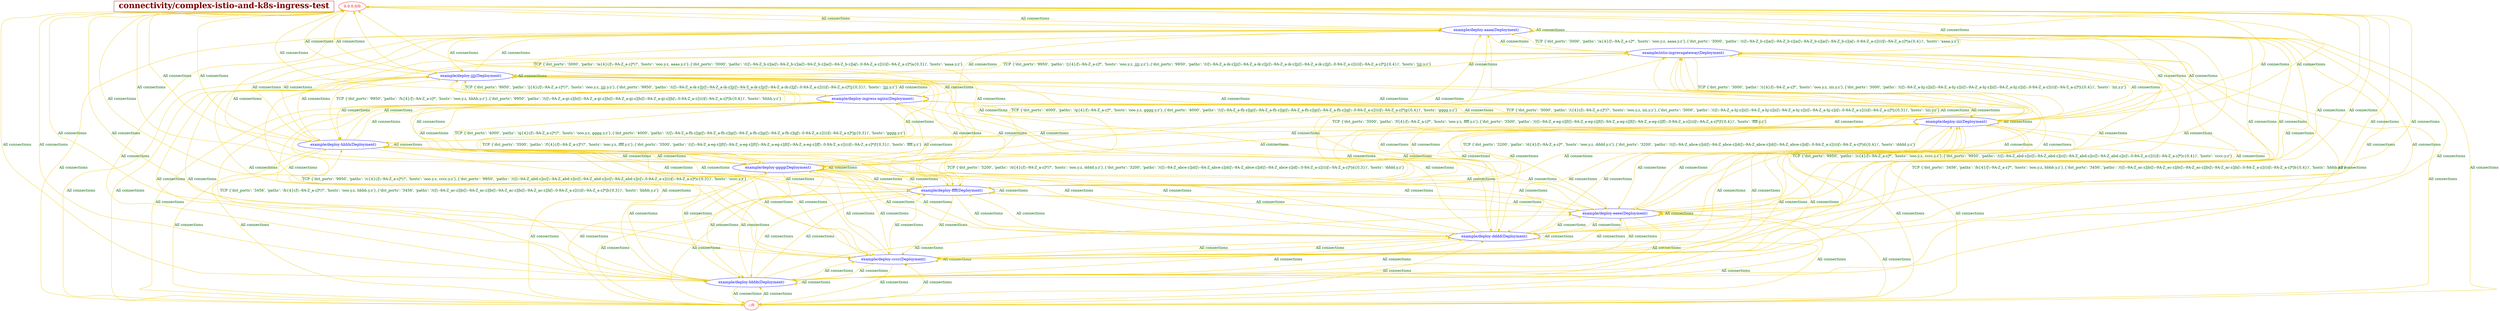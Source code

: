 // The Connectivity Graph of complex-istio-and-k8s-ingress-test
digraph {
	HEADER [shape="box" label=< <B>connectivity/complex-istio-and-k8s-ingress-test</B> > fontsize=30 color=webmaroon fontcolor=webmaroon];
	"0.0.0.0/0" [label="0.0.0.0/0" color="red2" fontcolor="red2"]
	"::/0" [label="::/0" color="red2" fontcolor="red2"]
	"example/deploy-aaaa(Deployment)" [label="example/deploy-aaaa(Deployment)" color="blue" fontcolor="blue"]
	"example/deploy-bbbb(Deployment)" [label="example/deploy-bbbb(Deployment)" color="blue" fontcolor="blue"]
	"example/deploy-cccc(Deployment)" [label="example/deploy-cccc(Deployment)" color="blue" fontcolor="blue"]
	"example/deploy-dddd(Deployment)" [label="example/deploy-dddd(Deployment)" color="blue" fontcolor="blue"]
	"example/deploy-eeee(Deployment)" [label="example/deploy-eeee(Deployment)" color="blue" fontcolor="blue"]
	"example/deploy-ffff(Deployment)" [label="example/deploy-ffff(Deployment)" color="blue" fontcolor="blue"]
	"example/deploy-gggg(Deployment)" [label="example/deploy-gggg(Deployment)" color="blue" fontcolor="blue"]
	"example/deploy-hhhh(Deployment)" [label="example/deploy-hhhh(Deployment)" color="blue" fontcolor="blue"]
	"example/deploy-iiii(Deployment)" [label="example/deploy-iiii(Deployment)" color="blue" fontcolor="blue"]
	"example/deploy-ingress-nginx(Deployment)" [label="example/deploy-ingress-nginx(Deployment)" color="blue" fontcolor="blue"]
	"example/deploy-jjjj(Deployment)" [label="example/deploy-jjjj(Deployment)" color="blue" fontcolor="blue"]
	"example/istio-ingressgateway(Deployment)" [label="example/istio-ingressgateway(Deployment)" color="blue" fontcolor="blue"]
	"0.0.0.0/0" -> "example/deploy-aaaa(Deployment)" [label="All connections" color="gold2" fontcolor="darkgreen"]
	"0.0.0.0/0" -> "example/deploy-bbbb(Deployment)" [label="All connections" color="gold2" fontcolor="darkgreen"]
	"0.0.0.0/0" -> "example/deploy-cccc(Deployment)" [label="All connections" color="gold2" fontcolor="darkgreen"]
	"0.0.0.0/0" -> "example/deploy-dddd(Deployment)" [label="All connections" color="gold2" fontcolor="darkgreen"]
	"0.0.0.0/0" -> "example/deploy-eeee(Deployment)" [label="All connections" color="gold2" fontcolor="darkgreen"]
	"0.0.0.0/0" -> "example/deploy-ffff(Deployment)" [label="All connections" color="gold2" fontcolor="darkgreen"]
	"0.0.0.0/0" -> "example/deploy-gggg(Deployment)" [label="All connections" color="gold2" fontcolor="darkgreen"]
	"0.0.0.0/0" -> "example/deploy-hhhh(Deployment)" [label="All connections" color="gold2" fontcolor="darkgreen"]
	"0.0.0.0/0" -> "example/deploy-iiii(Deployment)" [label="All connections" color="gold2" fontcolor="darkgreen"]
	"0.0.0.0/0" -> "example/deploy-ingress-nginx(Deployment)" [label="All connections" color="gold2" fontcolor="darkgreen"]
	"0.0.0.0/0" -> "example/deploy-jjjj(Deployment)" [label="All connections" color="gold2" fontcolor="darkgreen"]
	"0.0.0.0/0" -> "example/istio-ingressgateway(Deployment)" [label="All connections" color="gold2" fontcolor="darkgreen"]
	"::/0" -> "example/deploy-aaaa(Deployment)" [label="All connections" color="gold2" fontcolor="darkgreen"]
	"::/0" -> "example/deploy-bbbb(Deployment)" [label="All connections" color="gold2" fontcolor="darkgreen"]
	"::/0" -> "example/deploy-cccc(Deployment)" [label="All connections" color="gold2" fontcolor="darkgreen"]
	"::/0" -> "example/deploy-dddd(Deployment)" [label="All connections" color="gold2" fontcolor="darkgreen"]
	"::/0" -> "example/deploy-eeee(Deployment)" [label="All connections" color="gold2" fontcolor="darkgreen"]
	"::/0" -> "example/deploy-ffff(Deployment)" [label="All connections" color="gold2" fontcolor="darkgreen"]
	"::/0" -> "example/deploy-gggg(Deployment)" [label="All connections" color="gold2" fontcolor="darkgreen"]
	"::/0" -> "example/deploy-hhhh(Deployment)" [label="All connections" color="gold2" fontcolor="darkgreen"]
	"::/0" -> "example/deploy-iiii(Deployment)" [label="All connections" color="gold2" fontcolor="darkgreen"]
	"::/0" -> "example/deploy-ingress-nginx(Deployment)" [label="All connections" color="gold2" fontcolor="darkgreen"]
	"::/0" -> "example/deploy-jjjj(Deployment)" [label="All connections" color="gold2" fontcolor="darkgreen"]
	"::/0" -> "example/istio-ingressgateway(Deployment)" [label="All connections" color="gold2" fontcolor="darkgreen"]
	"example/deploy-aaaa(Deployment)" -> "0.0.0.0/0" [label="All connections" color="gold2" fontcolor="darkgreen"]
	"example/deploy-aaaa(Deployment)" -> "::/0" [label="All connections" color="gold2" fontcolor="darkgreen"]
	"example/deploy-aaaa(Deployment)" -> "example/deploy-aaaa(Deployment)" [label="All connections" color="gold2" fontcolor="darkgreen"]
	"example/deploy-aaaa(Deployment)" -> "example/deploy-bbbb(Deployment)" [label="All connections" color="gold2" fontcolor="darkgreen"]
	"example/deploy-aaaa(Deployment)" -> "example/deploy-cccc(Deployment)" [label="All connections" color="gold2" fontcolor="darkgreen"]
	"example/deploy-aaaa(Deployment)" -> "example/deploy-dddd(Deployment)" [label="All connections" color="gold2" fontcolor="darkgreen"]
	"example/deploy-aaaa(Deployment)" -> "example/deploy-eeee(Deployment)" [label="All connections" color="gold2" fontcolor="darkgreen"]
	"example/deploy-aaaa(Deployment)" -> "example/deploy-ffff(Deployment)" [label="All connections" color="gold2" fontcolor="darkgreen"]
	"example/deploy-aaaa(Deployment)" -> "example/deploy-gggg(Deployment)" [label="All connections" color="gold2" fontcolor="darkgreen"]
	"example/deploy-aaaa(Deployment)" -> "example/deploy-hhhh(Deployment)" [label="All connections" color="gold2" fontcolor="darkgreen"]
	"example/deploy-aaaa(Deployment)" -> "example/deploy-iiii(Deployment)" [label="All connections" color="gold2" fontcolor="darkgreen"]
	"example/deploy-aaaa(Deployment)" -> "example/deploy-ingress-nginx(Deployment)" [label="All connections" color="gold2" fontcolor="darkgreen"]
	"example/deploy-aaaa(Deployment)" -> "example/deploy-jjjj(Deployment)" [label="All connections" color="gold2" fontcolor="darkgreen"]
	"example/deploy-aaaa(Deployment)" -> "example/istio-ingressgateway(Deployment)" [label="All connections" color="gold2" fontcolor="darkgreen"]
	"example/deploy-bbbb(Deployment)" -> "0.0.0.0/0" [label="All connections" color="gold2" fontcolor="darkgreen"]
	"example/deploy-bbbb(Deployment)" -> "::/0" [label="All connections" color="gold2" fontcolor="darkgreen"]
	"example/deploy-bbbb(Deployment)" -> "example/deploy-aaaa(Deployment)" [label="All connections" color="gold2" fontcolor="darkgreen"]
	"example/deploy-bbbb(Deployment)" -> "example/deploy-bbbb(Deployment)" [label="All connections" color="gold2" fontcolor="darkgreen"]
	"example/deploy-bbbb(Deployment)" -> "example/deploy-cccc(Deployment)" [label="All connections" color="gold2" fontcolor="darkgreen"]
	"example/deploy-bbbb(Deployment)" -> "example/deploy-dddd(Deployment)" [label="All connections" color="gold2" fontcolor="darkgreen"]
	"example/deploy-bbbb(Deployment)" -> "example/deploy-eeee(Deployment)" [label="All connections" color="gold2" fontcolor="darkgreen"]
	"example/deploy-bbbb(Deployment)" -> "example/deploy-ffff(Deployment)" [label="All connections" color="gold2" fontcolor="darkgreen"]
	"example/deploy-bbbb(Deployment)" -> "example/deploy-gggg(Deployment)" [label="All connections" color="gold2" fontcolor="darkgreen"]
	"example/deploy-bbbb(Deployment)" -> "example/deploy-hhhh(Deployment)" [label="All connections" color="gold2" fontcolor="darkgreen"]
	"example/deploy-bbbb(Deployment)" -> "example/deploy-iiii(Deployment)" [label="All connections" color="gold2" fontcolor="darkgreen"]
	"example/deploy-bbbb(Deployment)" -> "example/deploy-ingress-nginx(Deployment)" [label="All connections" color="gold2" fontcolor="darkgreen"]
	"example/deploy-bbbb(Deployment)" -> "example/deploy-jjjj(Deployment)" [label="All connections" color="gold2" fontcolor="darkgreen"]
	"example/deploy-bbbb(Deployment)" -> "example/istio-ingressgateway(Deployment)" [label="All connections" color="gold2" fontcolor="darkgreen"]
	"example/deploy-cccc(Deployment)" -> "0.0.0.0/0" [label="All connections" color="gold2" fontcolor="darkgreen"]
	"example/deploy-cccc(Deployment)" -> "::/0" [label="All connections" color="gold2" fontcolor="darkgreen"]
	"example/deploy-cccc(Deployment)" -> "example/deploy-aaaa(Deployment)" [label="All connections" color="gold2" fontcolor="darkgreen"]
	"example/deploy-cccc(Deployment)" -> "example/deploy-bbbb(Deployment)" [label="All connections" color="gold2" fontcolor="darkgreen"]
	"example/deploy-cccc(Deployment)" -> "example/deploy-cccc(Deployment)" [label="All connections" color="gold2" fontcolor="darkgreen"]
	"example/deploy-cccc(Deployment)" -> "example/deploy-dddd(Deployment)" [label="All connections" color="gold2" fontcolor="darkgreen"]
	"example/deploy-cccc(Deployment)" -> "example/deploy-eeee(Deployment)" [label="All connections" color="gold2" fontcolor="darkgreen"]
	"example/deploy-cccc(Deployment)" -> "example/deploy-ffff(Deployment)" [label="All connections" color="gold2" fontcolor="darkgreen"]
	"example/deploy-cccc(Deployment)" -> "example/deploy-gggg(Deployment)" [label="All connections" color="gold2" fontcolor="darkgreen"]
	"example/deploy-cccc(Deployment)" -> "example/deploy-hhhh(Deployment)" [label="All connections" color="gold2" fontcolor="darkgreen"]
	"example/deploy-cccc(Deployment)" -> "example/deploy-iiii(Deployment)" [label="All connections" color="gold2" fontcolor="darkgreen"]
	"example/deploy-cccc(Deployment)" -> "example/deploy-ingress-nginx(Deployment)" [label="All connections" color="gold2" fontcolor="darkgreen"]
	"example/deploy-cccc(Deployment)" -> "example/deploy-jjjj(Deployment)" [label="All connections" color="gold2" fontcolor="darkgreen"]
	"example/deploy-cccc(Deployment)" -> "example/istio-ingressgateway(Deployment)" [label="All connections" color="gold2" fontcolor="darkgreen"]
	"example/deploy-dddd(Deployment)" -> "0.0.0.0/0" [label="All connections" color="gold2" fontcolor="darkgreen"]
	"example/deploy-dddd(Deployment)" -> "::/0" [label="All connections" color="gold2" fontcolor="darkgreen"]
	"example/deploy-dddd(Deployment)" -> "example/deploy-aaaa(Deployment)" [label="All connections" color="gold2" fontcolor="darkgreen"]
	"example/deploy-dddd(Deployment)" -> "example/deploy-bbbb(Deployment)" [label="All connections" color="gold2" fontcolor="darkgreen"]
	"example/deploy-dddd(Deployment)" -> "example/deploy-cccc(Deployment)" [label="All connections" color="gold2" fontcolor="darkgreen"]
	"example/deploy-dddd(Deployment)" -> "example/deploy-dddd(Deployment)" [label="All connections" color="gold2" fontcolor="darkgreen"]
	"example/deploy-dddd(Deployment)" -> "example/deploy-eeee(Deployment)" [label="All connections" color="gold2" fontcolor="darkgreen"]
	"example/deploy-dddd(Deployment)" -> "example/deploy-ffff(Deployment)" [label="All connections" color="gold2" fontcolor="darkgreen"]
	"example/deploy-dddd(Deployment)" -> "example/deploy-gggg(Deployment)" [label="All connections" color="gold2" fontcolor="darkgreen"]
	"example/deploy-dddd(Deployment)" -> "example/deploy-hhhh(Deployment)" [label="All connections" color="gold2" fontcolor="darkgreen"]
	"example/deploy-dddd(Deployment)" -> "example/deploy-iiii(Deployment)" [label="All connections" color="gold2" fontcolor="darkgreen"]
	"example/deploy-dddd(Deployment)" -> "example/deploy-ingress-nginx(Deployment)" [label="All connections" color="gold2" fontcolor="darkgreen"]
	"example/deploy-dddd(Deployment)" -> "example/deploy-jjjj(Deployment)" [label="All connections" color="gold2" fontcolor="darkgreen"]
	"example/deploy-dddd(Deployment)" -> "example/istio-ingressgateway(Deployment)" [label="All connections" color="gold2" fontcolor="darkgreen"]
	"example/deploy-eeee(Deployment)" -> "0.0.0.0/0" [label="All connections" color="gold2" fontcolor="darkgreen"]
	"example/deploy-eeee(Deployment)" -> "::/0" [label="All connections" color="gold2" fontcolor="darkgreen"]
	"example/deploy-eeee(Deployment)" -> "example/deploy-aaaa(Deployment)" [label="All connections" color="gold2" fontcolor="darkgreen"]
	"example/deploy-eeee(Deployment)" -> "example/deploy-bbbb(Deployment)" [label="All connections" color="gold2" fontcolor="darkgreen"]
	"example/deploy-eeee(Deployment)" -> "example/deploy-cccc(Deployment)" [label="All connections" color="gold2" fontcolor="darkgreen"]
	"example/deploy-eeee(Deployment)" -> "example/deploy-dddd(Deployment)" [label="All connections" color="gold2" fontcolor="darkgreen"]
	"example/deploy-eeee(Deployment)" -> "example/deploy-eeee(Deployment)" [label="All connections" color="gold2" fontcolor="darkgreen"]
	"example/deploy-eeee(Deployment)" -> "example/deploy-ffff(Deployment)" [label="All connections" color="gold2" fontcolor="darkgreen"]
	"example/deploy-eeee(Deployment)" -> "example/deploy-gggg(Deployment)" [label="All connections" color="gold2" fontcolor="darkgreen"]
	"example/deploy-eeee(Deployment)" -> "example/deploy-hhhh(Deployment)" [label="All connections" color="gold2" fontcolor="darkgreen"]
	"example/deploy-eeee(Deployment)" -> "example/deploy-iiii(Deployment)" [label="All connections" color="gold2" fontcolor="darkgreen"]
	"example/deploy-eeee(Deployment)" -> "example/deploy-ingress-nginx(Deployment)" [label="All connections" color="gold2" fontcolor="darkgreen"]
	"example/deploy-eeee(Deployment)" -> "example/deploy-jjjj(Deployment)" [label="All connections" color="gold2" fontcolor="darkgreen"]
	"example/deploy-eeee(Deployment)" -> "example/istio-ingressgateway(Deployment)" [label="All connections" color="gold2" fontcolor="darkgreen"]
	"example/deploy-ffff(Deployment)" -> "0.0.0.0/0" [label="All connections" color="gold2" fontcolor="darkgreen"]
	"example/deploy-ffff(Deployment)" -> "::/0" [label="All connections" color="gold2" fontcolor="darkgreen"]
	"example/deploy-ffff(Deployment)" -> "example/deploy-aaaa(Deployment)" [label="All connections" color="gold2" fontcolor="darkgreen"]
	"example/deploy-ffff(Deployment)" -> "example/deploy-bbbb(Deployment)" [label="All connections" color="gold2" fontcolor="darkgreen"]
	"example/deploy-ffff(Deployment)" -> "example/deploy-cccc(Deployment)" [label="All connections" color="gold2" fontcolor="darkgreen"]
	"example/deploy-ffff(Deployment)" -> "example/deploy-dddd(Deployment)" [label="All connections" color="gold2" fontcolor="darkgreen"]
	"example/deploy-ffff(Deployment)" -> "example/deploy-eeee(Deployment)" [label="All connections" color="gold2" fontcolor="darkgreen"]
	"example/deploy-ffff(Deployment)" -> "example/deploy-ffff(Deployment)" [label="All connections" color="gold2" fontcolor="darkgreen"]
	"example/deploy-ffff(Deployment)" -> "example/deploy-gggg(Deployment)" [label="All connections" color="gold2" fontcolor="darkgreen"]
	"example/deploy-ffff(Deployment)" -> "example/deploy-hhhh(Deployment)" [label="All connections" color="gold2" fontcolor="darkgreen"]
	"example/deploy-ffff(Deployment)" -> "example/deploy-iiii(Deployment)" [label="All connections" color="gold2" fontcolor="darkgreen"]
	"example/deploy-ffff(Deployment)" -> "example/deploy-ingress-nginx(Deployment)" [label="All connections" color="gold2" fontcolor="darkgreen"]
	"example/deploy-ffff(Deployment)" -> "example/deploy-jjjj(Deployment)" [label="All connections" color="gold2" fontcolor="darkgreen"]
	"example/deploy-ffff(Deployment)" -> "example/istio-ingressgateway(Deployment)" [label="All connections" color="gold2" fontcolor="darkgreen"]
	"example/deploy-gggg(Deployment)" -> "0.0.0.0/0" [label="All connections" color="gold2" fontcolor="darkgreen"]
	"example/deploy-gggg(Deployment)" -> "::/0" [label="All connections" color="gold2" fontcolor="darkgreen"]
	"example/deploy-gggg(Deployment)" -> "example/deploy-aaaa(Deployment)" [label="All connections" color="gold2" fontcolor="darkgreen"]
	"example/deploy-gggg(Deployment)" -> "example/deploy-bbbb(Deployment)" [label="All connections" color="gold2" fontcolor="darkgreen"]
	"example/deploy-gggg(Deployment)" -> "example/deploy-cccc(Deployment)" [label="All connections" color="gold2" fontcolor="darkgreen"]
	"example/deploy-gggg(Deployment)" -> "example/deploy-dddd(Deployment)" [label="All connections" color="gold2" fontcolor="darkgreen"]
	"example/deploy-gggg(Deployment)" -> "example/deploy-eeee(Deployment)" [label="All connections" color="gold2" fontcolor="darkgreen"]
	"example/deploy-gggg(Deployment)" -> "example/deploy-ffff(Deployment)" [label="All connections" color="gold2" fontcolor="darkgreen"]
	"example/deploy-gggg(Deployment)" -> "example/deploy-gggg(Deployment)" [label="All connections" color="gold2" fontcolor="darkgreen"]
	"example/deploy-gggg(Deployment)" -> "example/deploy-hhhh(Deployment)" [label="All connections" color="gold2" fontcolor="darkgreen"]
	"example/deploy-gggg(Deployment)" -> "example/deploy-iiii(Deployment)" [label="All connections" color="gold2" fontcolor="darkgreen"]
	"example/deploy-gggg(Deployment)" -> "example/deploy-ingress-nginx(Deployment)" [label="All connections" color="gold2" fontcolor="darkgreen"]
	"example/deploy-gggg(Deployment)" -> "example/deploy-jjjj(Deployment)" [label="All connections" color="gold2" fontcolor="darkgreen"]
	"example/deploy-gggg(Deployment)" -> "example/istio-ingressgateway(Deployment)" [label="All connections" color="gold2" fontcolor="darkgreen"]
	"example/deploy-hhhh(Deployment)" -> "0.0.0.0/0" [label="All connections" color="gold2" fontcolor="darkgreen"]
	"example/deploy-hhhh(Deployment)" -> "::/0" [label="All connections" color="gold2" fontcolor="darkgreen"]
	"example/deploy-hhhh(Deployment)" -> "example/deploy-aaaa(Deployment)" [label="All connections" color="gold2" fontcolor="darkgreen"]
	"example/deploy-hhhh(Deployment)" -> "example/deploy-bbbb(Deployment)" [label="All connections" color="gold2" fontcolor="darkgreen"]
	"example/deploy-hhhh(Deployment)" -> "example/deploy-cccc(Deployment)" [label="All connections" color="gold2" fontcolor="darkgreen"]
	"example/deploy-hhhh(Deployment)" -> "example/deploy-dddd(Deployment)" [label="All connections" color="gold2" fontcolor="darkgreen"]
	"example/deploy-hhhh(Deployment)" -> "example/deploy-eeee(Deployment)" [label="All connections" color="gold2" fontcolor="darkgreen"]
	"example/deploy-hhhh(Deployment)" -> "example/deploy-ffff(Deployment)" [label="All connections" color="gold2" fontcolor="darkgreen"]
	"example/deploy-hhhh(Deployment)" -> "example/deploy-gggg(Deployment)" [label="All connections" color="gold2" fontcolor="darkgreen"]
	"example/deploy-hhhh(Deployment)" -> "example/deploy-hhhh(Deployment)" [label="All connections" color="gold2" fontcolor="darkgreen"]
	"example/deploy-hhhh(Deployment)" -> "example/deploy-iiii(Deployment)" [label="All connections" color="gold2" fontcolor="darkgreen"]
	"example/deploy-hhhh(Deployment)" -> "example/deploy-ingress-nginx(Deployment)" [label="All connections" color="gold2" fontcolor="darkgreen"]
	"example/deploy-hhhh(Deployment)" -> "example/deploy-jjjj(Deployment)" [label="All connections" color="gold2" fontcolor="darkgreen"]
	"example/deploy-hhhh(Deployment)" -> "example/istio-ingressgateway(Deployment)" [label="All connections" color="gold2" fontcolor="darkgreen"]
	"example/deploy-iiii(Deployment)" -> "0.0.0.0/0" [label="All connections" color="gold2" fontcolor="darkgreen"]
	"example/deploy-iiii(Deployment)" -> "::/0" [label="All connections" color="gold2" fontcolor="darkgreen"]
	"example/deploy-iiii(Deployment)" -> "example/deploy-aaaa(Deployment)" [label="All connections" color="gold2" fontcolor="darkgreen"]
	"example/deploy-iiii(Deployment)" -> "example/deploy-bbbb(Deployment)" [label="All connections" color="gold2" fontcolor="darkgreen"]
	"example/deploy-iiii(Deployment)" -> "example/deploy-cccc(Deployment)" [label="All connections" color="gold2" fontcolor="darkgreen"]
	"example/deploy-iiii(Deployment)" -> "example/deploy-dddd(Deployment)" [label="All connections" color="gold2" fontcolor="darkgreen"]
	"example/deploy-iiii(Deployment)" -> "example/deploy-eeee(Deployment)" [label="All connections" color="gold2" fontcolor="darkgreen"]
	"example/deploy-iiii(Deployment)" -> "example/deploy-ffff(Deployment)" [label="All connections" color="gold2" fontcolor="darkgreen"]
	"example/deploy-iiii(Deployment)" -> "example/deploy-gggg(Deployment)" [label="All connections" color="gold2" fontcolor="darkgreen"]
	"example/deploy-iiii(Deployment)" -> "example/deploy-hhhh(Deployment)" [label="All connections" color="gold2" fontcolor="darkgreen"]
	"example/deploy-iiii(Deployment)" -> "example/deploy-iiii(Deployment)" [label="All connections" color="gold2" fontcolor="darkgreen"]
	"example/deploy-iiii(Deployment)" -> "example/deploy-ingress-nginx(Deployment)" [label="All connections" color="gold2" fontcolor="darkgreen"]
	"example/deploy-iiii(Deployment)" -> "example/deploy-jjjj(Deployment)" [label="All connections" color="gold2" fontcolor="darkgreen"]
	"example/deploy-iiii(Deployment)" -> "example/istio-ingressgateway(Deployment)" [label="All connections" color="gold2" fontcolor="darkgreen"]
	"example/deploy-ingress-nginx(Deployment)" -> "example/deploy-aaaa(Deployment)" [label="TCP {'dst_ports': '3000', 'paths': '/a{4}(/[\\--9A-Z_a-z]*)?', 'hosts': 'ooo.y.z, aaaa.y.z'},{'dst_ports': '3000', 'paths': '/(([\\--9A-Z_b-z]|a([\\--9A-Z_b-z]|a([\\--9A-Z_b-z]|a([\\--9A-Z_b-z]|a[\\-.0-9A-Z_a-z]))))[\\--9A-Z_a-z]*|a{0,3})', 'hosts': 'aaaa.y.z'}" color="gold2" fontcolor="darkgreen"]
	"example/deploy-ingress-nginx(Deployment)" -> "example/deploy-bbbb(Deployment)" [label="TCP {'dst_ports': '3456', 'paths': '/b{4}(/[\\--9A-Z_a-z]*)?', 'hosts': 'ooo.y.z, bbbb.y.z'},{'dst_ports': '3456', 'paths': '/(([\\--9A-Z_ac-z]|b([\\--9A-Z_ac-z]|b([\\--9A-Z_ac-z]|b([\\--9A-Z_ac-z]|b[\\-.0-9A-Z_a-z]))))[\\--9A-Z_a-z]*|b{0,3})', 'hosts': 'bbbb.y.z'}" color="gold2" fontcolor="darkgreen"]
	"example/deploy-ingress-nginx(Deployment)" -> "example/deploy-cccc(Deployment)" [label="TCP {'dst_ports': '9950', 'paths': '/c{4}(/[\\--9A-Z_a-z]*)?', 'hosts': 'ooo.y.z, cccc.y.z'},{'dst_ports': '9950', 'paths': '/(([\\--9A-Z_abd-z]|c([\\--9A-Z_abd-z]|c([\\--9A-Z_abd-z]|c([\\--9A-Z_abd-z]|c[\\-.0-9A-Z_a-z]))))[\\--9A-Z_a-z]*|c{0,3})', 'hosts': 'cccc.y.z'}" color="gold2" fontcolor="darkgreen"]
	"example/deploy-ingress-nginx(Deployment)" -> "example/deploy-dddd(Deployment)" [label="TCP {'dst_ports': '3200', 'paths': '/d{4}(/[\\--9A-Z_a-z]*)?', 'hosts': 'ooo.y.z, dddd.y.z'},{'dst_ports': '3200', 'paths': '/(([\\--9A-Z_abce-z]|d([\\--9A-Z_abce-z]|d([\\--9A-Z_abce-z]|d([\\--9A-Z_abce-z]|d[\\-.0-9A-Z_a-z]))))[\\--9A-Z_a-z]*|d{0,3})', 'hosts': 'dddd.y.z'}" color="gold2" fontcolor="darkgreen"]
	"example/deploy-ingress-nginx(Deployment)" -> "example/deploy-ffff(Deployment)" [label="TCP {'dst_ports': '3500', 'paths': '/f{4}(/[\\--9A-Z_a-z]*)?', 'hosts': 'ooo.y.z, ffff.y.z'},{'dst_ports': '3500', 'paths': '/(([\\--9A-Z_a-eg-z]|f([\\--9A-Z_a-eg-z]|f([\\--9A-Z_a-eg-z]|f([\\--9A-Z_a-eg-z]|f[\\-.0-9A-Z_a-z]))))[\\--9A-Z_a-z]*|f{0,3})', 'hosts': 'ffff.y.z'}" color="gold2" fontcolor="darkgreen"]
	"example/deploy-ingress-nginx(Deployment)" -> "example/deploy-gggg(Deployment)" [label="TCP {'dst_ports': '4000', 'paths': '/g{4}(/[\\--9A-Z_a-z]*)?', 'hosts': 'ooo.y.z, gggg.y.z'},{'dst_ports': '4000', 'paths': '/(([\\--9A-Z_a-fh-z]|g([\\--9A-Z_a-fh-z]|g([\\--9A-Z_a-fh-z]|g([\\--9A-Z_a-fh-z]|g[\\-.0-9A-Z_a-z]))))[\\--9A-Z_a-z]*|g{0,3})', 'hosts': 'gggg.y.z'}" color="gold2" fontcolor="darkgreen"]
	"example/deploy-ingress-nginx(Deployment)" -> "example/deploy-iiii(Deployment)" [label="TCP {'dst_ports': '3000', 'paths': '/i{4}(/[\\--9A-Z_a-z]*)?', 'hosts': 'ooo.y.z, iiii.y.z'},{'dst_ports': '3000', 'paths': '/(([\\--9A-Z_a-hj-z]|i([\\--9A-Z_a-hj-z]|i([\\--9A-Z_a-hj-z]|i([\\--9A-Z_a-hj-z]|i[\\-.0-9A-Z_a-z]))))[\\--9A-Z_a-z]*|i{0,3})', 'hosts': 'iiii.y.z'}" color="gold2" fontcolor="darkgreen"]
	"example/deploy-ingress-nginx(Deployment)" -> "example/deploy-jjjj(Deployment)" [label="TCP {'dst_ports': '9950', 'paths': '/j{4}(/[\\--9A-Z_a-z]*)?', 'hosts': 'ooo.y.z, jjjj.y.z'},{'dst_ports': '9950', 'paths': '/(([\\--9A-Z_a-ik-z]|j([\\--9A-Z_a-ik-z]|j([\\--9A-Z_a-ik-z]|j([\\--9A-Z_a-ik-z]|j[\\-.0-9A-Z_a-z]))))[\\--9A-Z_a-z]*|j{0,3})', 'hosts': 'jjjj.y.z'}" color="gold2" fontcolor="darkgreen"]
	"example/deploy-jjjj(Deployment)" -> "0.0.0.0/0" [label="All connections" color="gold2" fontcolor="darkgreen"]
	"example/deploy-jjjj(Deployment)" -> "::/0" [label="All connections" color="gold2" fontcolor="darkgreen"]
	"example/deploy-jjjj(Deployment)" -> "example/deploy-aaaa(Deployment)" [label="All connections" color="gold2" fontcolor="darkgreen"]
	"example/deploy-jjjj(Deployment)" -> "example/deploy-bbbb(Deployment)" [label="All connections" color="gold2" fontcolor="darkgreen"]
	"example/deploy-jjjj(Deployment)" -> "example/deploy-cccc(Deployment)" [label="All connections" color="gold2" fontcolor="darkgreen"]
	"example/deploy-jjjj(Deployment)" -> "example/deploy-dddd(Deployment)" [label="All connections" color="gold2" fontcolor="darkgreen"]
	"example/deploy-jjjj(Deployment)" -> "example/deploy-eeee(Deployment)" [label="All connections" color="gold2" fontcolor="darkgreen"]
	"example/deploy-jjjj(Deployment)" -> "example/deploy-ffff(Deployment)" [label="All connections" color="gold2" fontcolor="darkgreen"]
	"example/deploy-jjjj(Deployment)" -> "example/deploy-gggg(Deployment)" [label="All connections" color="gold2" fontcolor="darkgreen"]
	"example/deploy-jjjj(Deployment)" -> "example/deploy-hhhh(Deployment)" [label="All connections" color="gold2" fontcolor="darkgreen"]
	"example/deploy-jjjj(Deployment)" -> "example/deploy-iiii(Deployment)" [label="All connections" color="gold2" fontcolor="darkgreen"]
	"example/deploy-jjjj(Deployment)" -> "example/deploy-ingress-nginx(Deployment)" [label="All connections" color="gold2" fontcolor="darkgreen"]
	"example/deploy-jjjj(Deployment)" -> "example/deploy-jjjj(Deployment)" [label="All connections" color="gold2" fontcolor="darkgreen"]
	"example/deploy-jjjj(Deployment)" -> "example/istio-ingressgateway(Deployment)" [label="All connections" color="gold2" fontcolor="darkgreen"]
	"example/istio-ingressgateway(Deployment)" -> "example/deploy-aaaa(Deployment)" [label="TCP {'dst_ports': '3000', 'paths': '/a{4}/[\\--9A-Z_a-z]*', 'hosts': 'ooo.y.z, aaaa.y.z'},{'dst_ports': '3000', 'paths': '/(([\\--9A-Z_b-z]|a([\\--9A-Z_b-z]|a([\\--9A-Z_b-z]|a([\\--9A-Z_b-z]|a[\\-.0-9A-Z_a-z]))))[\\--9A-Z_a-z]*|a{0,4})', 'hosts': 'aaaa.y.z'}" color="gold2" fontcolor="darkgreen"]
	"example/istio-ingressgateway(Deployment)" -> "example/deploy-bbbb(Deployment)" [label="TCP {'dst_ports': '3456', 'paths': '/b{4}/[\\--9A-Z_a-z]*', 'hosts': 'ooo.y.z, bbbb.y.z'},{'dst_ports': '3456', 'paths': '/(([\\--9A-Z_ac-z]|b([\\--9A-Z_ac-z]|b([\\--9A-Z_ac-z]|b([\\--9A-Z_ac-z]|b[\\-.0-9A-Z_a-z]))))[\\--9A-Z_a-z]*|b{0,4})', 'hosts': 'bbbb.y.z'}" color="gold2" fontcolor="darkgreen"]
	"example/istio-ingressgateway(Deployment)" -> "example/deploy-cccc(Deployment)" [label="TCP {'dst_ports': '9950', 'paths': '/c{4}/[\\--9A-Z_a-z]*', 'hosts': 'ooo.y.z, cccc.y.z'},{'dst_ports': '9950', 'paths': '/(([\\--9A-Z_abd-z]|c([\\--9A-Z_abd-z]|c([\\--9A-Z_abd-z]|c([\\--9A-Z_abd-z]|c[\\-.0-9A-Z_a-z]))))[\\--9A-Z_a-z]*|c{0,4})', 'hosts': 'cccc.y.z'}" color="gold2" fontcolor="darkgreen"]
	"example/istio-ingressgateway(Deployment)" -> "example/deploy-dddd(Deployment)" [label="TCP {'dst_ports': '3200', 'paths': '/d{4}/[\\--9A-Z_a-z]*', 'hosts': 'ooo.y.z, dddd.y.z'},{'dst_ports': '3200', 'paths': '/(([\\--9A-Z_abce-z]|d([\\--9A-Z_abce-z]|d([\\--9A-Z_abce-z]|d([\\--9A-Z_abce-z]|d[\\-.0-9A-Z_a-z]))))[\\--9A-Z_a-z]*|d{0,4})', 'hosts': 'dddd.y.z'}" color="gold2" fontcolor="darkgreen"]
	"example/istio-ingressgateway(Deployment)" -> "example/deploy-ffff(Deployment)" [label="TCP {'dst_ports': '3500', 'paths': '/f{4}/[\\--9A-Z_a-z]*', 'hosts': 'ooo.y.z, ffff.y.z'},{'dst_ports': '3500', 'paths': '/(([\\--9A-Z_a-eg-z]|f([\\--9A-Z_a-eg-z]|f([\\--9A-Z_a-eg-z]|f([\\--9A-Z_a-eg-z]|f[\\-.0-9A-Z_a-z]))))[\\--9A-Z_a-z]*|f{0,4})', 'hosts': 'ffff.y.z'}" color="gold2" fontcolor="darkgreen"]
	"example/istio-ingressgateway(Deployment)" -> "example/deploy-gggg(Deployment)" [label="TCP {'dst_ports': '4000', 'paths': '/g{4}/[\\--9A-Z_a-z]*', 'hosts': 'ooo.y.z, gggg.y.z'},{'dst_ports': '4000', 'paths': '/(([\\--9A-Z_a-fh-z]|g([\\--9A-Z_a-fh-z]|g([\\--9A-Z_a-fh-z]|g([\\--9A-Z_a-fh-z]|g[\\-.0-9A-Z_a-z]))))[\\--9A-Z_a-z]*|g{0,4})', 'hosts': 'gggg.y.z'}" color="gold2" fontcolor="darkgreen"]
	"example/istio-ingressgateway(Deployment)" -> "example/deploy-hhhh(Deployment)" [label="TCP {'dst_ports': '9950', 'paths': '/h{4}/[\\--9A-Z_a-z]*', 'hosts': 'ooo.y.z, hhhh.y.z'},{'dst_ports': '9950', 'paths': '/(([\\--9A-Z_a-gi-z]|h([\\--9A-Z_a-gi-z]|h([\\--9A-Z_a-gi-z]|h([\\--9A-Z_a-gi-z]|h[\\-.0-9A-Z_a-z]))))[\\--9A-Z_a-z]*|h{0,4})', 'hosts': 'hhhh.y.z'}" color="gold2" fontcolor="darkgreen"]
	"example/istio-ingressgateway(Deployment)" -> "example/deploy-iiii(Deployment)" [label="TCP {'dst_ports': '3000', 'paths': '/i{4}/[\\--9A-Z_a-z]*', 'hosts': 'ooo.y.z, iiii.y.z'},{'dst_ports': '3000', 'paths': '/(([\\--9A-Z_a-hj-z]|i([\\--9A-Z_a-hj-z]|i([\\--9A-Z_a-hj-z]|i([\\--9A-Z_a-hj-z]|i[\\-.0-9A-Z_a-z]))))[\\--9A-Z_a-z]*|i{0,4})', 'hosts': 'iiii.y.z'}" color="gold2" fontcolor="darkgreen"]
	"example/istio-ingressgateway(Deployment)" -> "example/deploy-jjjj(Deployment)" [label="TCP {'dst_ports': '9950', 'paths': '/j{4}/[\\--9A-Z_a-z]*', 'hosts': 'ooo.y.z, jjjj.y.z'},{'dst_ports': '9950', 'paths': '/(([\\--9A-Z_a-ik-z]|j([\\--9A-Z_a-ik-z]|j([\\--9A-Z_a-ik-z]|j([\\--9A-Z_a-ik-z]|j[\\-.0-9A-Z_a-z]))))[\\--9A-Z_a-z]*|j{0,4})', 'hosts': 'jjjj.y.z'}" color="gold2" fontcolor="darkgreen"]
}

